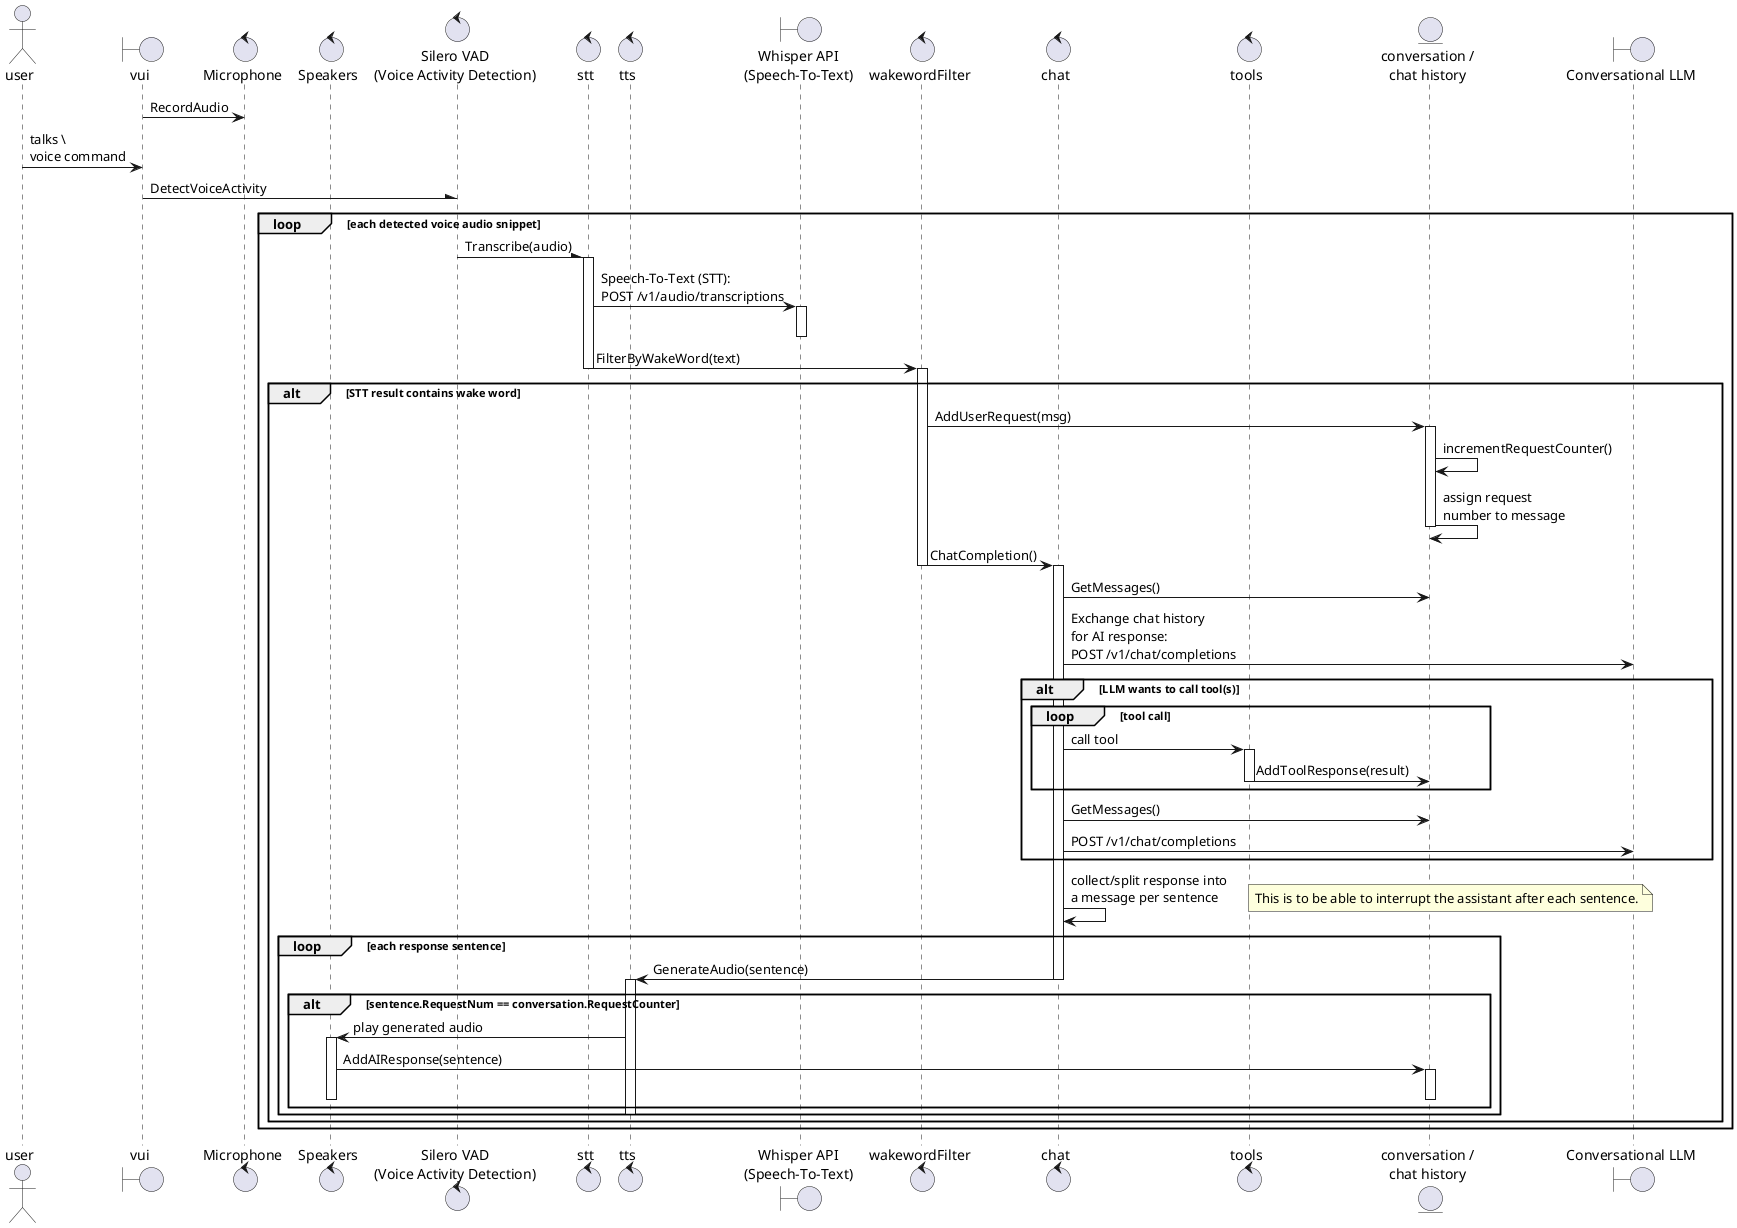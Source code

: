 @startuml

actor user
boundary vui
control audioInput as "Microphone"
control audioOutput as "Speakers"
control vad as "Silero VAD\n(Voice Activity Detection)"
control stt
control tts
boundary whisper as "Whisper API\n(Speech-To-Text)"
control wakewordFilter
control chat
control tools
entity conversation as "conversation /\nchat history"
boundary llm as "Conversational LLM"

vui -> audioInput : RecordAudio
user -> vui : talks \ \nvoice command
vui -\ vad : DetectVoiceActivity
loop each detected voice audio snippet
  vad -\ stt : Transcribe(audio)
  activate stt
  stt -> whisper : Speech-To-Text (STT):\nPOST /v1/audio/transcriptions
  activate whisper
  deactivate whisper
  stt -> wakewordFilter : FilterByWakeWord(text)
  deactivate stt
  activate wakewordFilter
  alt STT result contains wake word
    wakewordFilter -> conversation : AddUserRequest(msg)
    activate conversation
    conversation -> conversation : incrementRequestCounter()
    conversation -> conversation : assign request\nnumber to message
    deactivate conversation
    wakewordFilter -> chat : ChatCompletion()
    deactivate wakewordFilter
    activate chat
    chat -> conversation : GetMessages()
    chat -> llm : Exchange chat history\nfor AI response:\nPOST /v1/chat/completions
    alt LLM wants to call tool(s)
      loop tool call
        chat -> tools : call tool
        activate tools
        tools -> conversation : AddToolResponse(result)
        deactivate tools
      end
      chat -> conversation : GetMessages()
      chat -> llm : POST /v1/chat/completions
    end
    chat -> chat : collect/split response into\na message per sentence
    note right
      This is to be able to interrupt the assistant after each sentence.
    end note
    loop each response sentence
      chat -> tts : GenerateAudio(sentence)
      deactivate chat
      activate tts
      alt sentence.RequestNum == conversation.RequestCounter
        tts -> audioOutput : play generated audio
        activate audioOutput
        audioOutput -> conversation : AddAIResponse(sentence)
        activate conversation
        deactivate conversation
        deactivate audioOutput
      end
      deactivate tts
    end
  end
end

@enduml
